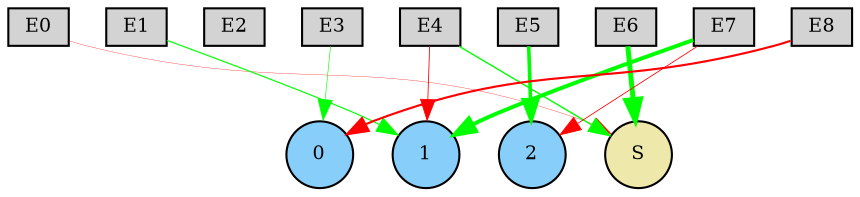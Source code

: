 digraph {
	node [fontsize=9 height=0.2 shape=circle width=0.2]
	subgraph inputs {
		node [shape=box style=filled]
		rank=source
		E0 [fillcolor=lightgray]
		E1 [fillcolor=lightgray]
		E0 -> E1 [style=invis]
		E2 [fillcolor=lightgray]
		E1 -> E2 [style=invis]
		E3 [fillcolor=lightgray]
		E2 -> E3 [style=invis]
		E4 [fillcolor=lightgray]
		E3 -> E4 [style=invis]
		E5 [fillcolor=lightgray]
		E4 -> E5 [style=invis]
		E6 [fillcolor=lightgray]
		E5 -> E6 [style=invis]
		E7 [fillcolor=lightgray]
		E6 -> E7 [style=invis]
		E8 [fillcolor=lightgray]
		E7 -> E8 [style=invis]
	}
	subgraph outputs {
		node [style=filled]
		rank=sink
		0 [fillcolor=lightskyblue fontsize=9 height=0.2 shape=circle width=0.2]
		1 [fillcolor=lightskyblue fontsize=9 height=0.2 shape=circle width=0.2]
		0 -> 1 [style=invis]
		2 [fillcolor=lightskyblue fontsize=9 height=0.2 shape=circle width=0.2]
		1 -> 2 [style=invis]
		S [fillcolor=palegoldenrod fontsize=9 height=0.2 shape=circle width=0.2]
		2 -> S [style=invis]
	}
	E5 -> 2 [color=green penwidth=1.725348566229955 style=solid]
	E7 -> 1 [color=green penwidth=1.908580880745985 style=solid]
	E8 -> 0 [color=red penwidth=1.0194611805818763 style=solid]
	E6 -> S [color=green penwidth=2.3800108910327125 style=solid]
	E4 -> 1 [color=red penwidth=0.39971720326740556 style=solid]
	E7 -> 2 [color=red penwidth=0.3936696737714467 style=solid]
	E4 -> S [color=green penwidth=0.6606545825329035 style=solid]
	E3 -> 0 [color=green penwidth=0.2950694005034741 style=solid]
	E1 -> 1 [color=green penwidth=0.5622244866426848 style=solid]
	E0 -> S [color=red penwidth=0.1495592644171876 style=solid]
}
